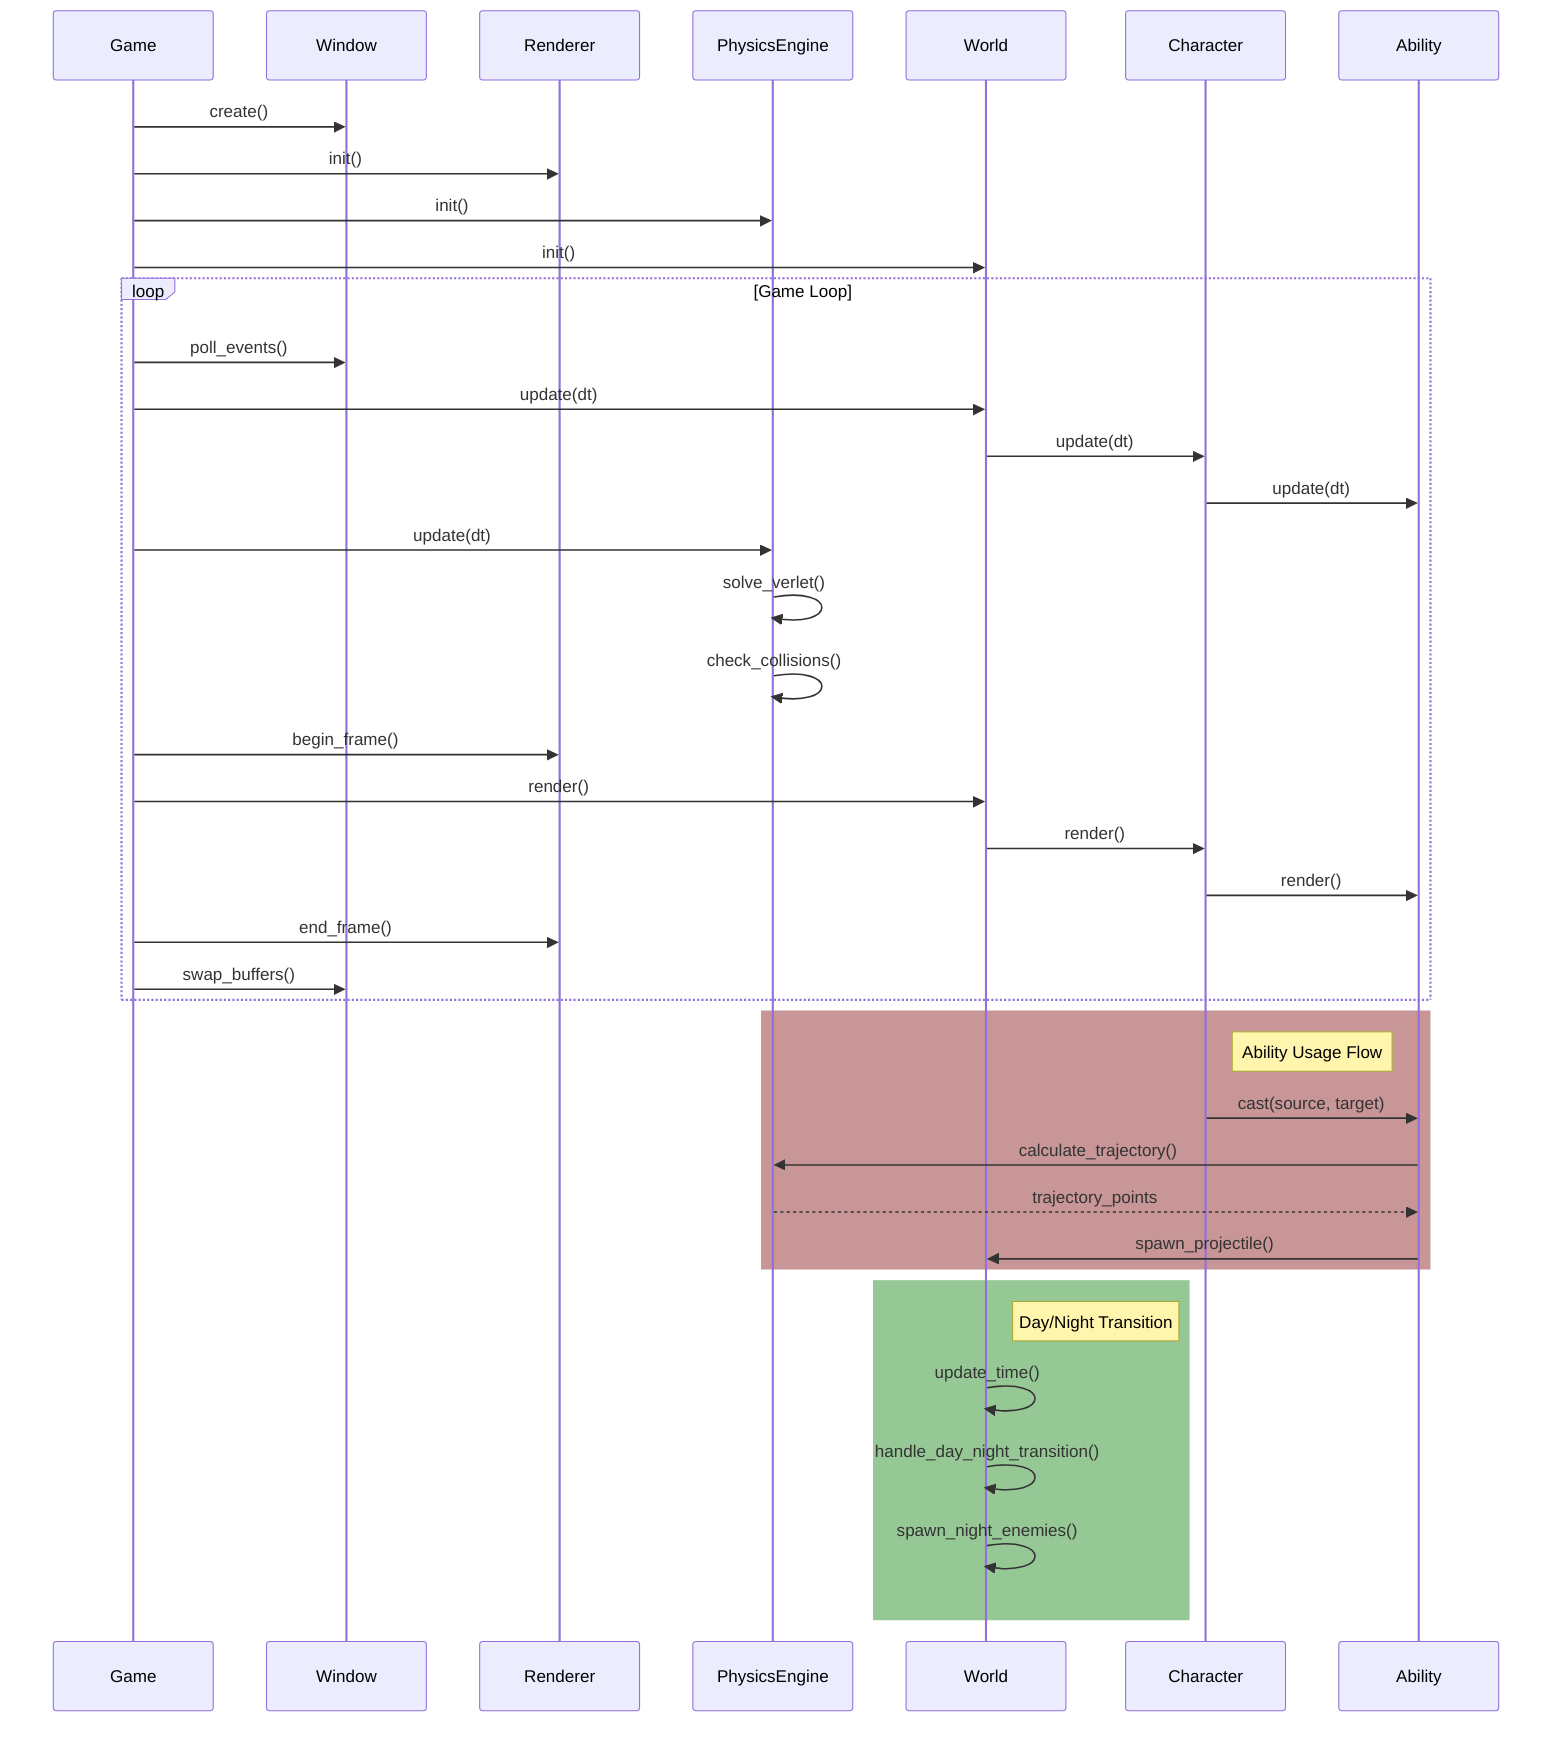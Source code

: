 sequenceDiagram
    participant G as Game
    participant W as Window
    participant R as Renderer
    participant P as PhysicsEngine
    participant WD as World
    participant C as Character
    participant A as Ability

    G->>W: create()
    G->>R: init()
    G->>P: init()
    G->>WD: init()

    loop Game Loop
        G->>W: poll_events()
        G->>WD: update(dt)
        WD->>C: update(dt)
        C->>A: update(dt)
        G->>P: update(dt)
        P->>P: solve_verlet()
        P->>P: check_collisions()
        G->>R: begin_frame()
        G->>WD: render()
        WD->>C: render()
        C->>A: render()
        G->>R: end_frame()
        G->>W: swap_buffers()
    end

    rect rgb(200, 150, 150)
        note right of C: Ability Usage Flow
        C->>A: cast(source, target)
        A->>P: calculate_trajectory()
        P-->>A: trajectory_points
        A->>WD: spawn_projectile()
    end

    rect rgb(150, 200, 150)
        note right of WD: Day/Night Transition
        WD->>WD: update_time()
        WD->>WD: handle_day_night_transition()
        WD->>WD: spawn_night_enemies()
    end